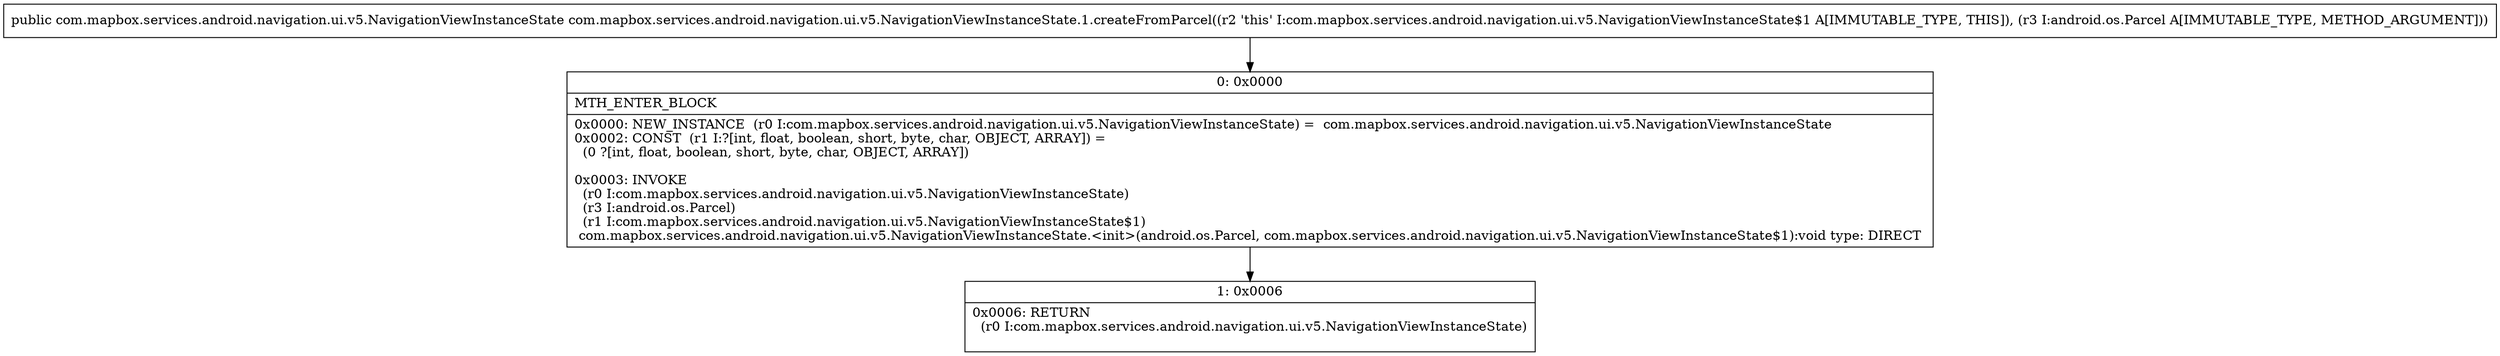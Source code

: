 digraph "CFG forcom.mapbox.services.android.navigation.ui.v5.NavigationViewInstanceState.1.createFromParcel(Landroid\/os\/Parcel;)Lcom\/mapbox\/services\/android\/navigation\/ui\/v5\/NavigationViewInstanceState;" {
Node_0 [shape=record,label="{0\:\ 0x0000|MTH_ENTER_BLOCK\l|0x0000: NEW_INSTANCE  (r0 I:com.mapbox.services.android.navigation.ui.v5.NavigationViewInstanceState) =  com.mapbox.services.android.navigation.ui.v5.NavigationViewInstanceState \l0x0002: CONST  (r1 I:?[int, float, boolean, short, byte, char, OBJECT, ARRAY]) = \l  (0 ?[int, float, boolean, short, byte, char, OBJECT, ARRAY])\l \l0x0003: INVOKE  \l  (r0 I:com.mapbox.services.android.navigation.ui.v5.NavigationViewInstanceState)\l  (r3 I:android.os.Parcel)\l  (r1 I:com.mapbox.services.android.navigation.ui.v5.NavigationViewInstanceState$1)\l com.mapbox.services.android.navigation.ui.v5.NavigationViewInstanceState.\<init\>(android.os.Parcel, com.mapbox.services.android.navigation.ui.v5.NavigationViewInstanceState$1):void type: DIRECT \l}"];
Node_1 [shape=record,label="{1\:\ 0x0006|0x0006: RETURN  \l  (r0 I:com.mapbox.services.android.navigation.ui.v5.NavigationViewInstanceState)\l \l}"];
MethodNode[shape=record,label="{public com.mapbox.services.android.navigation.ui.v5.NavigationViewInstanceState com.mapbox.services.android.navigation.ui.v5.NavigationViewInstanceState.1.createFromParcel((r2 'this' I:com.mapbox.services.android.navigation.ui.v5.NavigationViewInstanceState$1 A[IMMUTABLE_TYPE, THIS]), (r3 I:android.os.Parcel A[IMMUTABLE_TYPE, METHOD_ARGUMENT])) }"];
MethodNode -> Node_0;
Node_0 -> Node_1;
}

